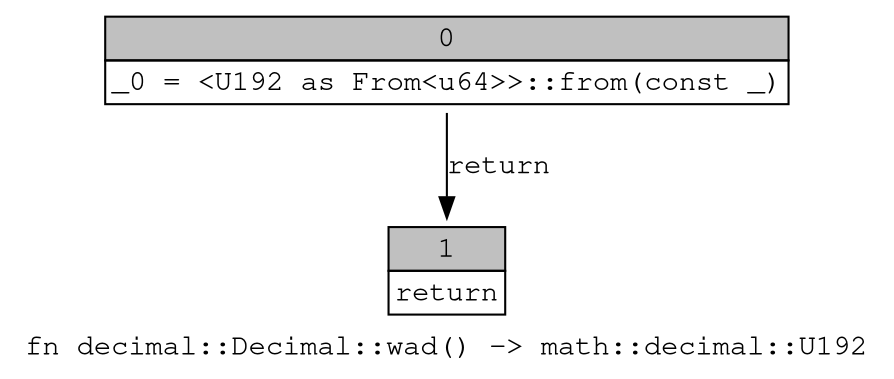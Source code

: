 digraph Mir_0_125 {
    graph [fontname="Courier, monospace"];
    node [fontname="Courier, monospace"];
    edge [fontname="Courier, monospace"];
    label=<fn decimal::Decimal::wad() -&gt; math::decimal::U192<br align="left"/>>;
    bb0__0_125 [shape="none", label=<<table border="0" cellborder="1" cellspacing="0"><tr><td bgcolor="gray" align="center" colspan="1">0</td></tr><tr><td align="left">_0 = &lt;U192 as From&lt;u64&gt;&gt;::from(const _)</td></tr></table>>];
    bb1__0_125 [shape="none", label=<<table border="0" cellborder="1" cellspacing="0"><tr><td bgcolor="gray" align="center" colspan="1">1</td></tr><tr><td align="left">return</td></tr></table>>];
    bb0__0_125 -> bb1__0_125 [label="return"];
}
